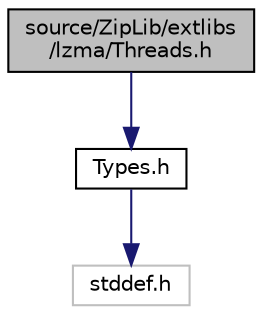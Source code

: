 digraph "source/ZipLib/extlibs/lzma/Threads.h"
{
 // LATEX_PDF_SIZE
  edge [fontname="Helvetica",fontsize="10",labelfontname="Helvetica",labelfontsize="10"];
  node [fontname="Helvetica",fontsize="10",shape=record];
  Node1 [label="source/ZipLib/extlibs\l/lzma/Threads.h",height=0.2,width=0.4,color="black", fillcolor="grey75", style="filled", fontcolor="black",tooltip=" "];
  Node1 -> Node2 [color="midnightblue",fontsize="10",style="solid"];
  Node2 [label="Types.h",height=0.2,width=0.4,color="black", fillcolor="white", style="filled",URL="$_types_8h.html",tooltip=" "];
  Node2 -> Node3 [color="midnightblue",fontsize="10",style="solid"];
  Node3 [label="stddef.h",height=0.2,width=0.4,color="grey75", fillcolor="white", style="filled",tooltip=" "];
}
